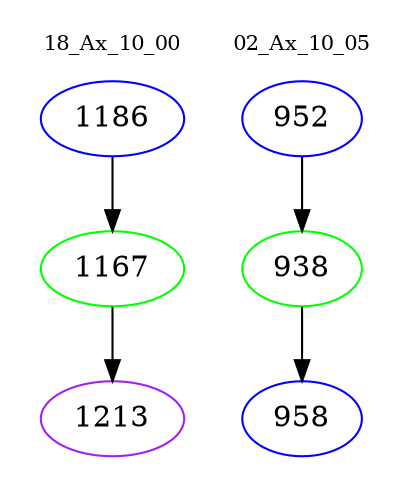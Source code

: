 digraph{
subgraph cluster_0 {
color = white
label = "18_Ax_10_00";
fontsize=10;
T0_1186 [label="1186", color="blue"]
T0_1186 -> T0_1167 [color="black"]
T0_1167 [label="1167", color="green"]
T0_1167 -> T0_1213 [color="black"]
T0_1213 [label="1213", color="purple"]
}
subgraph cluster_1 {
color = white
label = "02_Ax_10_05";
fontsize=10;
T1_952 [label="952", color="blue"]
T1_952 -> T1_938 [color="black"]
T1_938 [label="938", color="green"]
T1_938 -> T1_958 [color="black"]
T1_958 [label="958", color="blue"]
}
}
